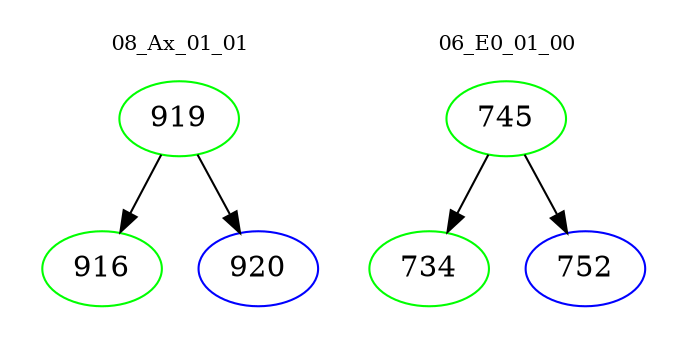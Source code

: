 digraph{
subgraph cluster_0 {
color = white
label = "08_Ax_01_01";
fontsize=10;
T0_919 [label="919", color="green"]
T0_919 -> T0_916 [color="black"]
T0_916 [label="916", color="green"]
T0_919 -> T0_920 [color="black"]
T0_920 [label="920", color="blue"]
}
subgraph cluster_1 {
color = white
label = "06_E0_01_00";
fontsize=10;
T1_745 [label="745", color="green"]
T1_745 -> T1_734 [color="black"]
T1_734 [label="734", color="green"]
T1_745 -> T1_752 [color="black"]
T1_752 [label="752", color="blue"]
}
}
